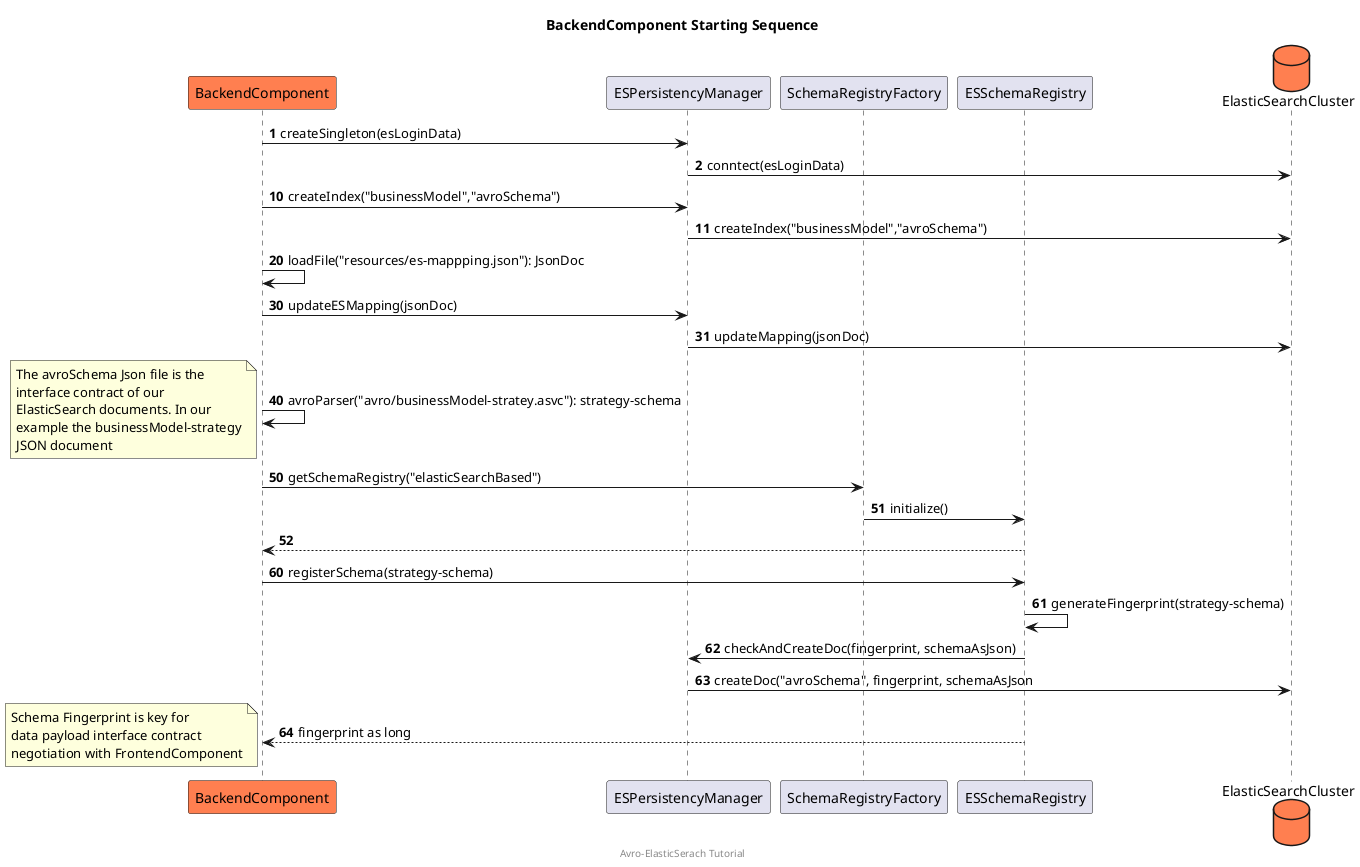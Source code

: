 @startuml
participant BackendComponent order 10 #coral
participant ESPersistencyManager order 20
participant SchemaRegistryFactory order 30
participant ESSchemaRegistry order 40
database ElasticSearchCluster order 100  #coral

title "BackendComponent Starting Sequence"
footer "Avro-ElasticSerach Tutorial"

autonumber 1
BackendComponent -> ESPersistencyManager: createSingleton(esLoginData)
ESPersistencyManager -> ElasticSearchCluster: conntect(esLoginData)
autonumber 10
BackendComponent -> ESPersistencyManager: createIndex("businessModel","avroSchema")
ESPersistencyManager -> ElasticSearchCluster: createIndex("businessModel","avroSchema")
autonumber 20
BackendComponent ->BackendComponent: loadFile("resources/es-mappping.json"): JsonDoc
autonumber 30
BackendComponent -> ESPersistencyManager: updateESMapping(jsonDoc)
ESPersistencyManager -> ElasticSearchCluster: updateMapping(jsonDoc)
autonumber 40
BackendComponent -> BackendComponent: avroParser("avro/businessModel-stratey.asvc"): strategy-schema
note left
The avroSchema Json file is the
interface contract of our
ElasticSearch documents. In our
example the businessModel-strategy
JSON document
end note
autonumber 50
BackendComponent -> SchemaRegistryFactory: getSchemaRegistry("elasticSearchBased")
SchemaRegistryFactory -> ESSchemaRegistry: initialize()
ESSchemaRegistry --> BackendComponent
autonumber 60
BackendComponent -> ESSchemaRegistry: registerSchema(strategy-schema)
ESSchemaRegistry -> ESSchemaRegistry: generateFingerprint(strategy-schema)
ESSchemaRegistry -> ESPersistencyManager: checkAndCreateDoc(fingerprint, schemaAsJson)
ESPersistencyManager -> ElasticSearchCluster: createDoc("avroSchema", fingerprint, schemaAsJson
ESSchemaRegistry --> BackendComponent: fingerprint as long
note left
 Schema Fingerprint is key for
 data payload interface contract
 negotiation with FrontendComponent
end note
@enduml